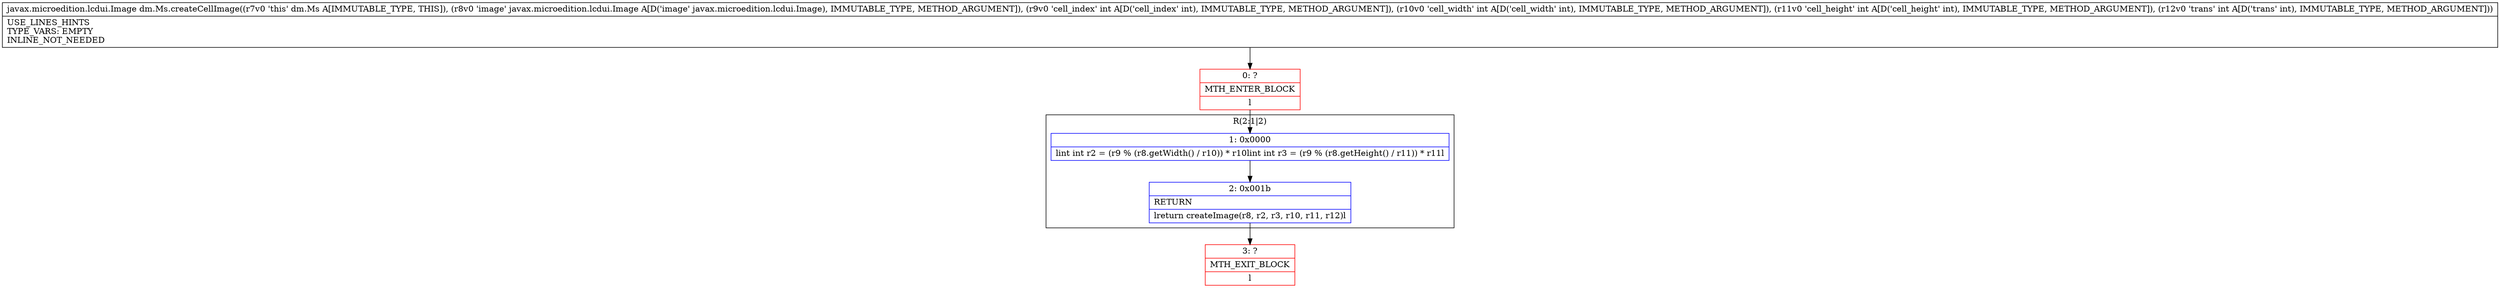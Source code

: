 digraph "CFG fordm.Ms.createCellImage(Ljavax\/microedition\/lcdui\/Image;IIII)Ljavax\/microedition\/lcdui\/Image;" {
subgraph cluster_Region_43709808 {
label = "R(2:1|2)";
node [shape=record,color=blue];
Node_1 [shape=record,label="{1\:\ 0x0000|lint int r2 = (r9 % (r8.getWidth() \/ r10)) * r10lint int r3 = (r9 % (r8.getHeight() \/ r11)) * r11l}"];
Node_2 [shape=record,label="{2\:\ 0x001b|RETURN\l|lreturn createImage(r8, r2, r3, r10, r11, r12)l}"];
}
Node_0 [shape=record,color=red,label="{0\:\ ?|MTH_ENTER_BLOCK\l|l}"];
Node_3 [shape=record,color=red,label="{3\:\ ?|MTH_EXIT_BLOCK\l|l}"];
MethodNode[shape=record,label="{javax.microedition.lcdui.Image dm.Ms.createCellImage((r7v0 'this' dm.Ms A[IMMUTABLE_TYPE, THIS]), (r8v0 'image' javax.microedition.lcdui.Image A[D('image' javax.microedition.lcdui.Image), IMMUTABLE_TYPE, METHOD_ARGUMENT]), (r9v0 'cell_index' int A[D('cell_index' int), IMMUTABLE_TYPE, METHOD_ARGUMENT]), (r10v0 'cell_width' int A[D('cell_width' int), IMMUTABLE_TYPE, METHOD_ARGUMENT]), (r11v0 'cell_height' int A[D('cell_height' int), IMMUTABLE_TYPE, METHOD_ARGUMENT]), (r12v0 'trans' int A[D('trans' int), IMMUTABLE_TYPE, METHOD_ARGUMENT]))  | USE_LINES_HINTS\lTYPE_VARS: EMPTY\lINLINE_NOT_NEEDED\l}"];
MethodNode -> Node_0;
Node_1 -> Node_2;
Node_2 -> Node_3;
Node_0 -> Node_1;
}

